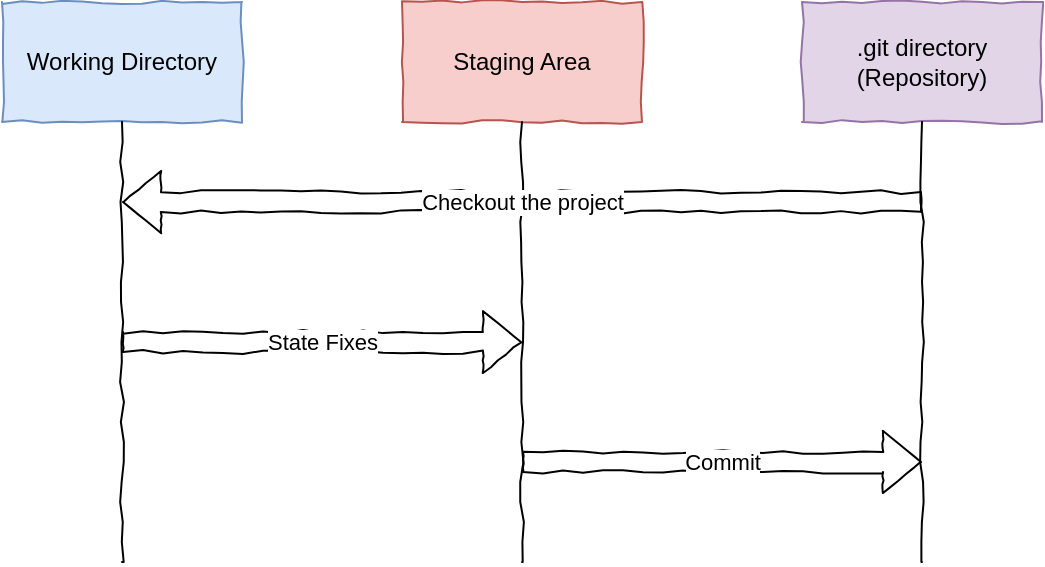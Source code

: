 <mxfile version="18.0.2"><diagram id="MfcQy-S0rBu7Q3TZwSpO" name="Page-1"><mxGraphModel dx="1214" dy="676" grid="1" gridSize="10" guides="1" tooltips="1" connect="1" arrows="1" fold="1" page="1" pageScale="1" pageWidth="850" pageHeight="1100" math="0" shadow="0"><root><mxCell id="0"/><mxCell id="1" parent="0"/><mxCell id="fHoU0RDxFYVcnkyN2JeI-3" value="Working Directory" style="rounded=0;whiteSpace=wrap;html=1;fillColor=#dae8fc;strokeColor=#6c8ebf;shadow=0;gradientColor=none;comic=1;" vertex="1" parent="1"><mxGeometry x="160" y="120" width="120" height="60" as="geometry"/></mxCell><mxCell id="fHoU0RDxFYVcnkyN2JeI-4" value="Staging Area" style="rounded=0;whiteSpace=wrap;html=1;fillColor=#f8cecc;strokeColor=#b85450;comic=1;" vertex="1" parent="1"><mxGeometry x="360" y="120" width="120" height="60" as="geometry"/></mxCell><mxCell id="fHoU0RDxFYVcnkyN2JeI-5" value="&lt;div&gt;.git directory&lt;br&gt;&lt;/div&gt;&lt;div&gt;(Repository)&lt;/div&gt;" style="rounded=0;whiteSpace=wrap;html=1;fillColor=#e1d5e7;strokeColor=#9673a6;comic=1;" vertex="1" parent="1"><mxGeometry x="560" y="120" width="120" height="60" as="geometry"/></mxCell><mxCell id="fHoU0RDxFYVcnkyN2JeI-8" value="" style="endArrow=none;html=1;rounded=0;entryX=0.5;entryY=1;entryDx=0;entryDy=0;comic=1;" edge="1" parent="1" target="fHoU0RDxFYVcnkyN2JeI-3"><mxGeometry width="50" height="50" relative="1" as="geometry"><mxPoint x="220" y="400" as="sourcePoint"/><mxPoint x="450" y="330" as="targetPoint"/></mxGeometry></mxCell><mxCell id="fHoU0RDxFYVcnkyN2JeI-9" value="" style="endArrow=none;html=1;rounded=0;entryX=0.5;entryY=1;entryDx=0;entryDy=0;comic=1;" edge="1" parent="1" target="fHoU0RDxFYVcnkyN2JeI-4"><mxGeometry width="50" height="50" relative="1" as="geometry"><mxPoint x="420" y="400" as="sourcePoint"/><mxPoint x="230" y="190" as="targetPoint"/></mxGeometry></mxCell><mxCell id="fHoU0RDxFYVcnkyN2JeI-10" value="" style="endArrow=none;html=1;rounded=0;entryX=0.5;entryY=1;entryDx=0;entryDy=0;comic=1;" edge="1" parent="1" target="fHoU0RDxFYVcnkyN2JeI-5"><mxGeometry width="50" height="50" relative="1" as="geometry"><mxPoint x="620" y="400" as="sourcePoint"/><mxPoint x="430" y="190" as="targetPoint"/></mxGeometry></mxCell><mxCell id="fHoU0RDxFYVcnkyN2JeI-11" value="Checkout the project" style="shape=flexArrow;endArrow=classic;html=1;rounded=0;comic=1;" edge="1" parent="1"><mxGeometry width="50" height="50" relative="1" as="geometry"><mxPoint x="620" y="220" as="sourcePoint"/><mxPoint x="220" y="220" as="targetPoint"/></mxGeometry></mxCell><mxCell id="fHoU0RDxFYVcnkyN2JeI-12" value="State Fixes" style="shape=flexArrow;endArrow=classic;html=1;rounded=0;comic=1;" edge="1" parent="1"><mxGeometry width="50" height="50" relative="1" as="geometry"><mxPoint x="220" y="290" as="sourcePoint"/><mxPoint x="420" y="290" as="targetPoint"/></mxGeometry></mxCell><mxCell id="fHoU0RDxFYVcnkyN2JeI-13" value="Commit" style="shape=flexArrow;endArrow=classic;html=1;rounded=0;comic=1;" edge="1" parent="1"><mxGeometry width="50" height="50" relative="1" as="geometry"><mxPoint x="420" y="350" as="sourcePoint"/><mxPoint x="620" y="350" as="targetPoint"/></mxGeometry></mxCell></root></mxGraphModel></diagram></mxfile>
